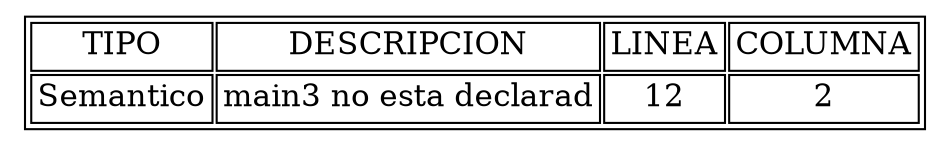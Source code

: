 digraph tablaErrores{
graph [ratio=fill];node [label="\N", fontsize=15, shape=plaintext];
graph [bb="0,0,352,154"];
arset [label=<<TABLE ALIGN="LEFT">
<TR><TD>TIPO</TD><TD>DESCRIPCION</TD><TD>LINEA</TD><TD>COLUMNA</TD></TR>
<TR><TD>Semantico</TD><TD>main3 no esta declarad</TD><TD>12</TD><TD>2</TD></TR>
</TABLE>
>, ];
}